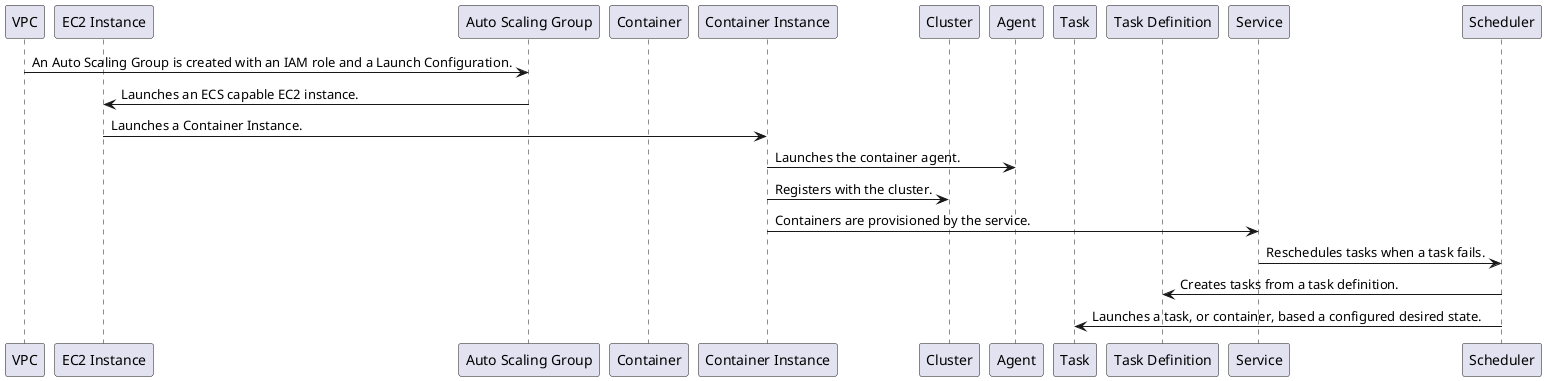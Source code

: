 @startuml

participant VPC
participant "EC2 Instance" as EC2
participant "Auto Scaling Group" as ASG
participant Container
participant "Container Instance" as ContainerInstance
participant Cluster
participant Agent
participant Task
participant "Task Definition" as TaskDefinition
participant Service
participant Scheduler

VPC->ASG: An Auto Scaling Group is created with an IAM role and a Launch Configuration.
ASG->EC2: Launches an ECS capable EC2 instance.
EC2->ContainerInstance: Launches a Container Instance.
ContainerInstance->Agent: Launches the container agent.
ContainerInstance->Cluster: Registers with the cluster.
ContainerInstance->Service: Containers are provisioned by the service.
Service->Scheduler: Reschedules tasks when a task fails.
Scheduler->TaskDefinition: Creates tasks from a task definition.
Scheduler->Task: Launches a task, or container, based a configured desired state.

@enduml